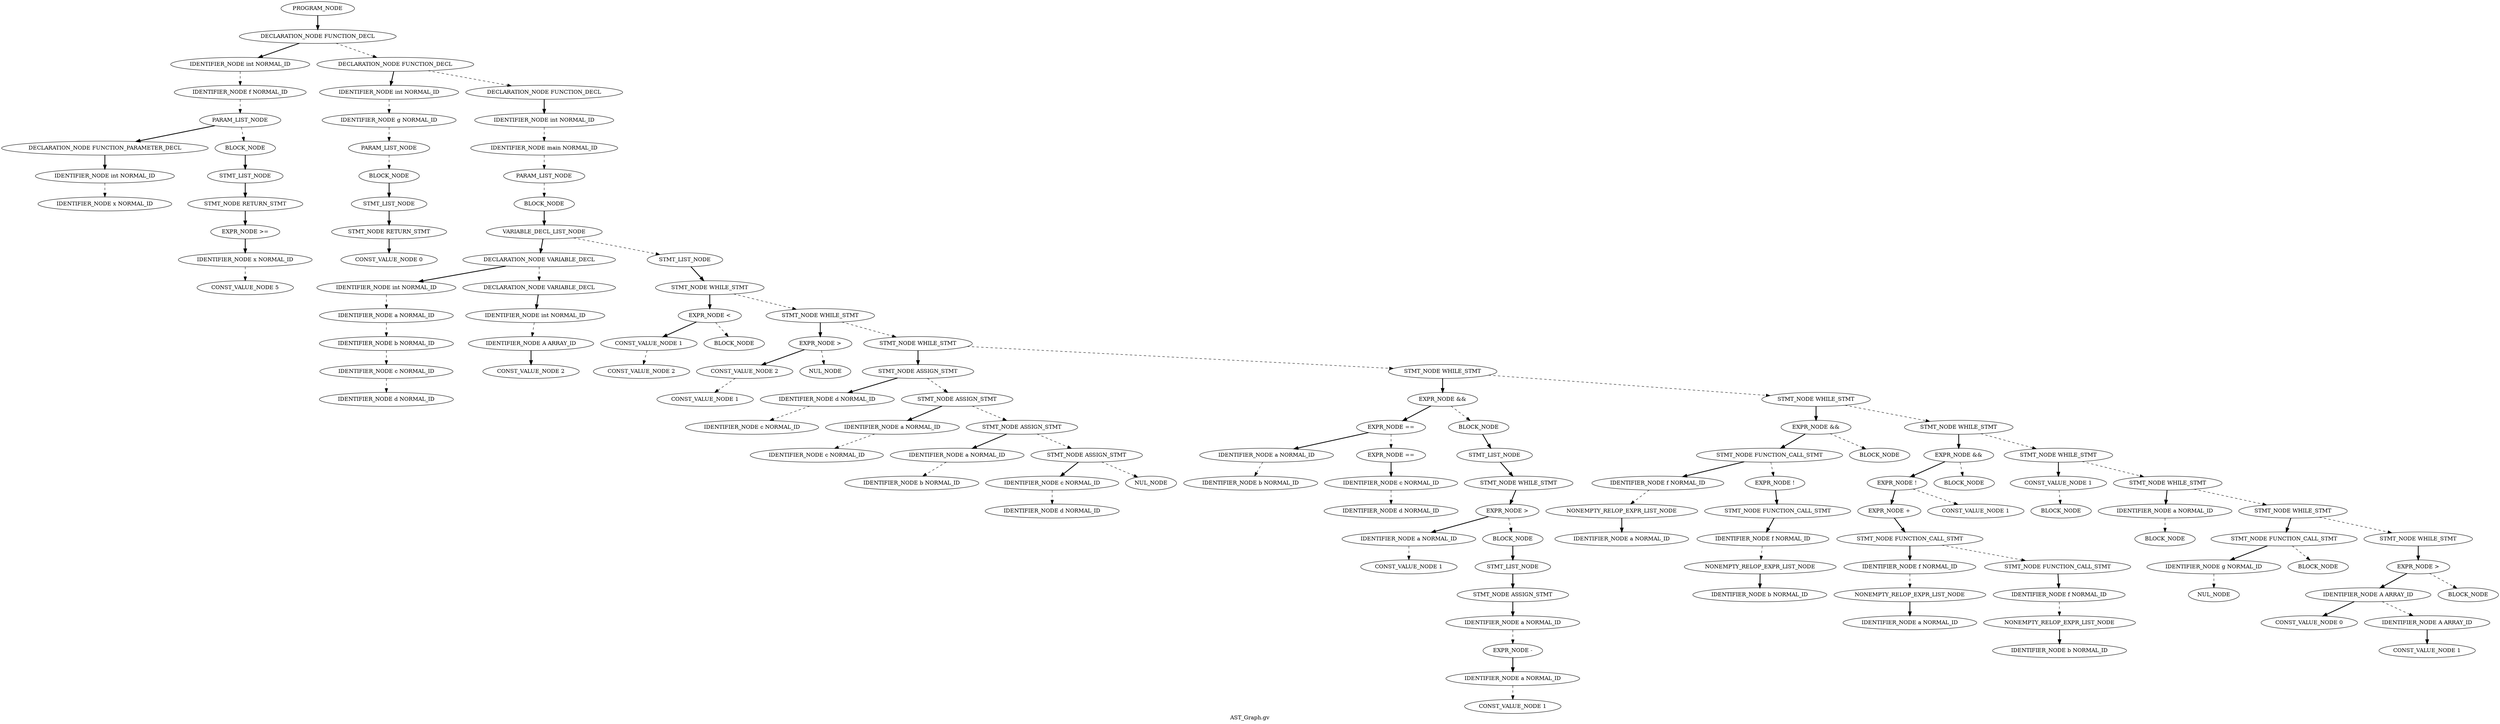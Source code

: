 Digraph AST
{
label = "AST_Graph.gv"
node0 [label ="PROGRAM_NODE"]
node1 [label ="DECLARATION_NODE FUNCTION_DECL"]
node2 [label ="IDENTIFIER_NODE int NORMAL_ID"]
node3 [label ="IDENTIFIER_NODE f NORMAL_ID"]
node4 [label ="PARAM_LIST_NODE"]
node5 [label ="DECLARATION_NODE FUNCTION_PARAMETER_DECL"]
node6 [label ="IDENTIFIER_NODE int NORMAL_ID"]
node7 [label ="IDENTIFIER_NODE x NORMAL_ID"]
node6 -> node7 [style = dashed]
node5 -> node6 [style = bold]
node4 -> node5 [style = bold]
node8 [label ="BLOCK_NODE"]
node9 [label ="STMT_LIST_NODE"]
node10 [label ="STMT_NODE RETURN_STMT"]
node11 [label ="EXPR_NODE >="]
node12 [label ="IDENTIFIER_NODE x NORMAL_ID"]
node13 [label ="CONST_VALUE_NODE 5"]
node12 -> node13 [style = dashed]
node11 -> node12 [style = bold]
node10 -> node11 [style = bold]
node9 -> node10 [style = bold]
node8 -> node9 [style = bold]
node4 -> node8 [style = dashed]
node3 -> node4 [style = dashed]
node2 -> node3 [style = dashed]
node1 -> node2 [style = bold]
node14 [label ="DECLARATION_NODE FUNCTION_DECL"]
node15 [label ="IDENTIFIER_NODE int NORMAL_ID"]
node16 [label ="IDENTIFIER_NODE g NORMAL_ID"]
node17 [label ="PARAM_LIST_NODE"]
node18 [label ="BLOCK_NODE"]
node19 [label ="STMT_LIST_NODE"]
node20 [label ="STMT_NODE RETURN_STMT"]
node21 [label ="CONST_VALUE_NODE 0"]
node20 -> node21 [style = bold]
node19 -> node20 [style = bold]
node18 -> node19 [style = bold]
node17 -> node18 [style = dashed]
node16 -> node17 [style = dashed]
node15 -> node16 [style = dashed]
node14 -> node15 [style = bold]
node22 [label ="DECLARATION_NODE FUNCTION_DECL"]
node23 [label ="IDENTIFIER_NODE int NORMAL_ID"]
node24 [label ="IDENTIFIER_NODE main NORMAL_ID"]
node25 [label ="PARAM_LIST_NODE"]
node26 [label ="BLOCK_NODE"]
node27 [label ="VARIABLE_DECL_LIST_NODE"]
node28 [label ="DECLARATION_NODE VARIABLE_DECL"]
node29 [label ="IDENTIFIER_NODE int NORMAL_ID"]
node30 [label ="IDENTIFIER_NODE a NORMAL_ID"]
node31 [label ="IDENTIFIER_NODE b NORMAL_ID"]
node32 [label ="IDENTIFIER_NODE c NORMAL_ID"]
node33 [label ="IDENTIFIER_NODE d NORMAL_ID"]
node32 -> node33 [style = dashed]
node31 -> node32 [style = dashed]
node30 -> node31 [style = dashed]
node29 -> node30 [style = dashed]
node28 -> node29 [style = bold]
node34 [label ="DECLARATION_NODE VARIABLE_DECL"]
node35 [label ="IDENTIFIER_NODE int NORMAL_ID"]
node36 [label ="IDENTIFIER_NODE A ARRAY_ID"]
node37 [label ="CONST_VALUE_NODE 2"]
node36 -> node37 [style = bold]
node35 -> node36 [style = dashed]
node34 -> node35 [style = bold]
node28 -> node34 [style = dashed]
node27 -> node28 [style = bold]
node38 [label ="STMT_LIST_NODE"]
node39 [label ="STMT_NODE WHILE_STMT"]
node40 [label ="EXPR_NODE <"]
node41 [label ="CONST_VALUE_NODE 1"]
node42 [label ="CONST_VALUE_NODE 2"]
node41 -> node42 [style = dashed]
node40 -> node41 [style = bold]
node43 [label ="BLOCK_NODE"]
node40 -> node43 [style = dashed]
node39 -> node40 [style = bold]
node44 [label ="STMT_NODE WHILE_STMT"]
node45 [label ="EXPR_NODE >"]
node46 [label ="CONST_VALUE_NODE 2"]
node47 [label ="CONST_VALUE_NODE 1"]
node46 -> node47 [style = dashed]
node45 -> node46 [style = bold]
node48 [label ="NUL_NODE"]
node45 -> node48 [style = dashed]
node44 -> node45 [style = bold]
node49 [label ="STMT_NODE WHILE_STMT"]
node50 [label ="STMT_NODE ASSIGN_STMT"]
node51 [label ="IDENTIFIER_NODE d NORMAL_ID"]
node52 [label ="IDENTIFIER_NODE c NORMAL_ID"]
node51 -> node52 [style = dashed]
node50 -> node51 [style = bold]
node53 [label ="STMT_NODE ASSIGN_STMT"]
node54 [label ="IDENTIFIER_NODE a NORMAL_ID"]
node55 [label ="IDENTIFIER_NODE c NORMAL_ID"]
node54 -> node55 [style = dashed]
node53 -> node54 [style = bold]
node56 [label ="STMT_NODE ASSIGN_STMT"]
node57 [label ="IDENTIFIER_NODE a NORMAL_ID"]
node58 [label ="IDENTIFIER_NODE b NORMAL_ID"]
node57 -> node58 [style = dashed]
node56 -> node57 [style = bold]
node59 [label ="STMT_NODE ASSIGN_STMT"]
node60 [label ="IDENTIFIER_NODE c NORMAL_ID"]
node61 [label ="IDENTIFIER_NODE d NORMAL_ID"]
node60 -> node61 [style = dashed]
node59 -> node60 [style = bold]
node62 [label ="NUL_NODE"]
node59 -> node62 [style = dashed]
node56 -> node59 [style = dashed]
node53 -> node56 [style = dashed]
node50 -> node53 [style = dashed]
node49 -> node50 [style = bold]
node63 [label ="STMT_NODE WHILE_STMT"]
node64 [label ="EXPR_NODE &&"]
node65 [label ="EXPR_NODE =="]
node66 [label ="IDENTIFIER_NODE a NORMAL_ID"]
node67 [label ="IDENTIFIER_NODE b NORMAL_ID"]
node66 -> node67 [style = dashed]
node65 -> node66 [style = bold]
node68 [label ="EXPR_NODE =="]
node69 [label ="IDENTIFIER_NODE c NORMAL_ID"]
node70 [label ="IDENTIFIER_NODE d NORMAL_ID"]
node69 -> node70 [style = dashed]
node68 -> node69 [style = bold]
node65 -> node68 [style = dashed]
node64 -> node65 [style = bold]
node71 [label ="BLOCK_NODE"]
node72 [label ="STMT_LIST_NODE"]
node73 [label ="STMT_NODE WHILE_STMT"]
node74 [label ="EXPR_NODE >"]
node75 [label ="IDENTIFIER_NODE a NORMAL_ID"]
node76 [label ="CONST_VALUE_NODE 1"]
node75 -> node76 [style = dashed]
node74 -> node75 [style = bold]
node77 [label ="BLOCK_NODE"]
node78 [label ="STMT_LIST_NODE"]
node79 [label ="STMT_NODE ASSIGN_STMT"]
node80 [label ="IDENTIFIER_NODE a NORMAL_ID"]
node81 [label ="EXPR_NODE -"]
node82 [label ="IDENTIFIER_NODE a NORMAL_ID"]
node83 [label ="CONST_VALUE_NODE 1"]
node82 -> node83 [style = dashed]
node81 -> node82 [style = bold]
node80 -> node81 [style = dashed]
node79 -> node80 [style = bold]
node78 -> node79 [style = bold]
node77 -> node78 [style = bold]
node74 -> node77 [style = dashed]
node73 -> node74 [style = bold]
node72 -> node73 [style = bold]
node71 -> node72 [style = bold]
node64 -> node71 [style = dashed]
node63 -> node64 [style = bold]
node84 [label ="STMT_NODE WHILE_STMT"]
node85 [label ="EXPR_NODE &&"]
node86 [label ="STMT_NODE FUNCTION_CALL_STMT"]
node87 [label ="IDENTIFIER_NODE f NORMAL_ID"]
node88 [label ="NONEMPTY_RELOP_EXPR_LIST_NODE"]
node89 [label ="IDENTIFIER_NODE a NORMAL_ID"]
node88 -> node89 [style = bold]
node87 -> node88 [style = dashed]
node86 -> node87 [style = bold]
node90 [label ="EXPR_NODE !"]
node91 [label ="STMT_NODE FUNCTION_CALL_STMT"]
node92 [label ="IDENTIFIER_NODE f NORMAL_ID"]
node93 [label ="NONEMPTY_RELOP_EXPR_LIST_NODE"]
node94 [label ="IDENTIFIER_NODE b NORMAL_ID"]
node93 -> node94 [style = bold]
node92 -> node93 [style = dashed]
node91 -> node92 [style = bold]
node90 -> node91 [style = bold]
node86 -> node90 [style = dashed]
node85 -> node86 [style = bold]
node95 [label ="BLOCK_NODE"]
node85 -> node95 [style = dashed]
node84 -> node85 [style = bold]
node96 [label ="STMT_NODE WHILE_STMT"]
node97 [label ="EXPR_NODE &&"]
node98 [label ="EXPR_NODE !"]
node99 [label ="EXPR_NODE +"]
node100 [label ="STMT_NODE FUNCTION_CALL_STMT"]
node101 [label ="IDENTIFIER_NODE f NORMAL_ID"]
node102 [label ="NONEMPTY_RELOP_EXPR_LIST_NODE"]
node103 [label ="IDENTIFIER_NODE a NORMAL_ID"]
node102 -> node103 [style = bold]
node101 -> node102 [style = dashed]
node100 -> node101 [style = bold]
node104 [label ="STMT_NODE FUNCTION_CALL_STMT"]
node105 [label ="IDENTIFIER_NODE f NORMAL_ID"]
node106 [label ="NONEMPTY_RELOP_EXPR_LIST_NODE"]
node107 [label ="IDENTIFIER_NODE b NORMAL_ID"]
node106 -> node107 [style = bold]
node105 -> node106 [style = dashed]
node104 -> node105 [style = bold]
node100 -> node104 [style = dashed]
node99 -> node100 [style = bold]
node98 -> node99 [style = bold]
node108 [label ="CONST_VALUE_NODE 1"]
node98 -> node108 [style = dashed]
node97 -> node98 [style = bold]
node109 [label ="BLOCK_NODE"]
node97 -> node109 [style = dashed]
node96 -> node97 [style = bold]
node110 [label ="STMT_NODE WHILE_STMT"]
node111 [label ="CONST_VALUE_NODE 1"]
node112 [label ="BLOCK_NODE"]
node111 -> node112 [style = dashed]
node110 -> node111 [style = bold]
node113 [label ="STMT_NODE WHILE_STMT"]
node114 [label ="IDENTIFIER_NODE a NORMAL_ID"]
node115 [label ="BLOCK_NODE"]
node114 -> node115 [style = dashed]
node113 -> node114 [style = bold]
node116 [label ="STMT_NODE WHILE_STMT"]
node117 [label ="STMT_NODE FUNCTION_CALL_STMT"]
node118 [label ="IDENTIFIER_NODE g NORMAL_ID"]
node119 [label ="NUL_NODE"]
node118 -> node119 [style = dashed]
node117 -> node118 [style = bold]
node120 [label ="BLOCK_NODE"]
node117 -> node120 [style = dashed]
node116 -> node117 [style = bold]
node121 [label ="STMT_NODE WHILE_STMT"]
node122 [label ="EXPR_NODE >"]
node123 [label ="IDENTIFIER_NODE A ARRAY_ID"]
node124 [label ="CONST_VALUE_NODE 0"]
node123 -> node124 [style = bold]
node125 [label ="IDENTIFIER_NODE A ARRAY_ID"]
node126 [label ="CONST_VALUE_NODE 1"]
node125 -> node126 [style = bold]
node123 -> node125 [style = dashed]
node122 -> node123 [style = bold]
node127 [label ="BLOCK_NODE"]
node122 -> node127 [style = dashed]
node121 -> node122 [style = bold]
node116 -> node121 [style = dashed]
node113 -> node116 [style = dashed]
node110 -> node113 [style = dashed]
node96 -> node110 [style = dashed]
node84 -> node96 [style = dashed]
node63 -> node84 [style = dashed]
node49 -> node63 [style = dashed]
node44 -> node49 [style = dashed]
node39 -> node44 [style = dashed]
node38 -> node39 [style = bold]
node27 -> node38 [style = dashed]
node26 -> node27 [style = bold]
node25 -> node26 [style = dashed]
node24 -> node25 [style = dashed]
node23 -> node24 [style = dashed]
node22 -> node23 [style = bold]
node14 -> node22 [style = dashed]
node1 -> node14 [style = dashed]
node0 -> node1 [style = bold]
}
